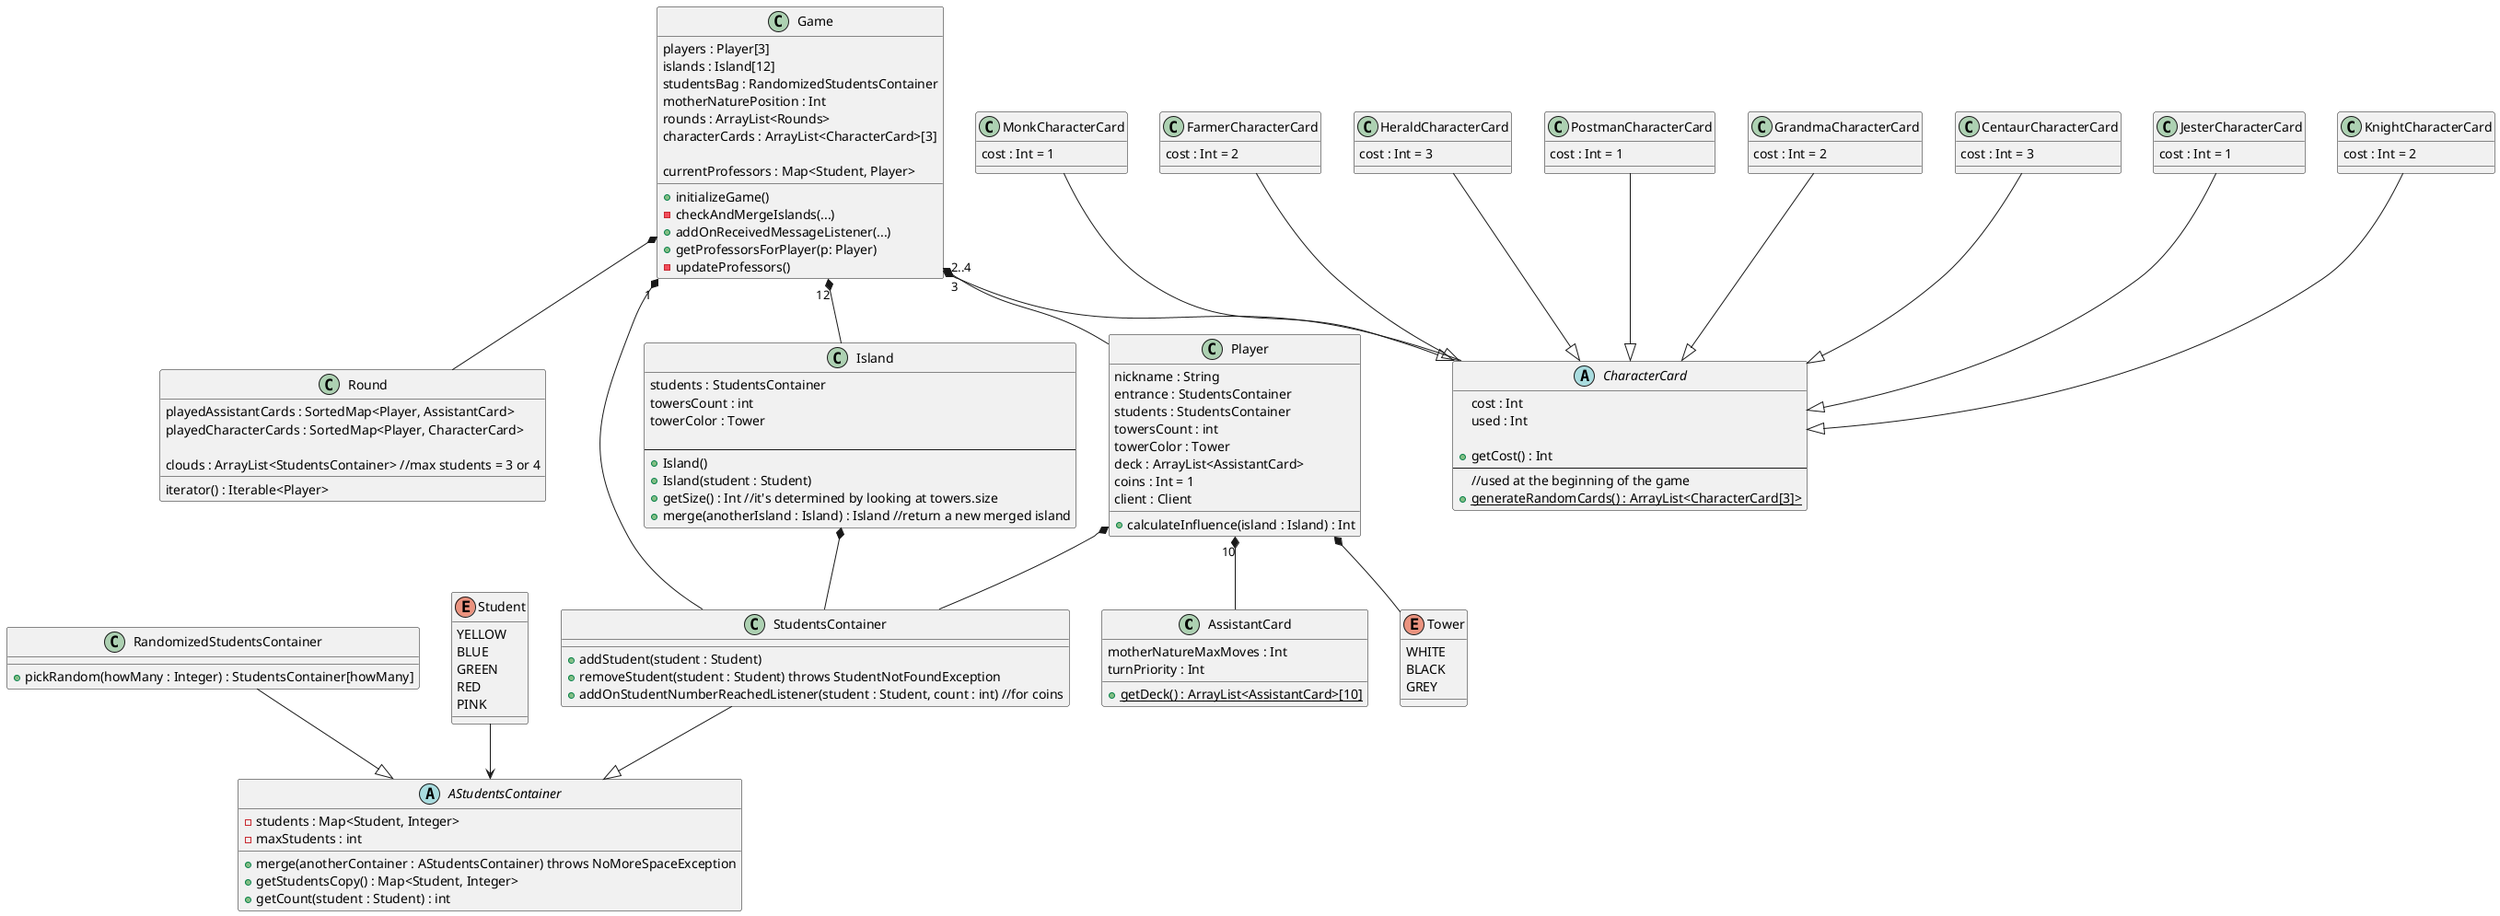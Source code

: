 @startuml Eriantys

class AssistantCard {
    motherNatureMaxMoves : Int
    turnPriority : Int

    {static}+getDeck() : ArrayList<AssistantCard>[10]
}

class Game {
    players : Player[3]
    islands : Island[12]
    studentsBag : RandomizedStudentsContainer
    'relative to islands index, or alternatively we can link directly the island'
    motherNaturePosition : Int
    rounds : ArrayList<Rounds>
    characterCards : ArrayList<CharacterCard>[3]

    currentProfessors : Map<Student, Player>

    +initializeGame()
    -checkAndMergeIslands(...)
    +addOnReceivedMessageListener(...)
    +getProfessorsForPlayer(p: Player)
    -updateProfessors()
}

class Round {
    playedAssistantCards : SortedMap<Player, AssistantCard>
    playedCharacterCards : SortedMap<Player, CharacterCard>

    clouds : ArrayList<StudentsContainer> //max students = 3 or 4
    iterator() : Iterable<Player>
}

abstract AStudentsContainer {
    -students : Map<Student, Integer>
    -maxStudents : int

    +merge(anotherContainer : AStudentsContainer) throws NoMoreSpaceException
    +getStudentsCopy() : Map<Student, Integer>
    +getCount(student : Student) : int
}

class RandomizedStudentsContainer {
    'shuffled once, only when created'

    +pickRandom(howMany : Integer) : StudentsContainer[howMany]
}

class StudentsContainer {
    +addStudent(student : Student)
    +removeStudent(student : Student) throws StudentNotFoundException
    +addOnStudentNumberReachedListener(student : Student, count : int) //for coins
}

class Player {
    nickname : String
    entrance : StudentsContainer
    students : StudentsContainer
    towersCount : int
    towerColor : Tower
    deck : ArrayList<AssistantCard>
    coins : Int = 1
    client : Client

    +calculateInfluence(island : Island) : Int
}

/'
useless and wrong

interface RandomPickable {
    +pickRandom(howMany : Int) : ArrayList<Student>
}
'/

/' removed for now
class GroupOfIsland {

}
'/

class Island {
    students : StudentsContainer
    towersCount : int
    towerColor : Tower

    --
    + Island()
    + Island(student : Student)
    +getSize() : Int //it's determined by looking at towers.size
    +merge(anotherIsland : Island) : Island //return a new merged island
}

'abstract Card {}'

abstract CharacterCard {
    cost : Int
    used : Int
    'same for everyone: cost + 1 * (used > 0)'

    +getCost() : Int
    --
    //used at the beginning of the game
    {static}+generateRandomCards() : ArrayList<CharacterCard[3]>
}

class MonkCharacterCard {
    'redefine cost'
    cost : Int = 1
}

class FarmerCharacterCard {
    'redefine cost'
    cost : Int = 2
}

class HeraldCharacterCard {
    'redefine cost'
    cost : Int = 3
}

class PostmanCharacterCard {
    'redefine cost'
    cost : Int = 1
}

class GrandmaCharacterCard {
    'redefine cost'
    cost : Int = 2
}

class CentaurCharacterCard {
    'redefine cost'
    cost : Int = 3
}

class JesterCharacterCard {
    'redefine cost'
    cost : Int = 1
}

class KnightCharacterCard {
    'redefine cost'
    cost : Int = 2
}

enum Tower {
    WHITE
    BLACK
    GREY
}

enum Student {
    YELLOW
    BLUE
    GREEN
    RED
    PINK
}

/'
class Client {
    clientSocket : Socket

    +sendMessage(message : Message)
    +addMessageReceivedObserver()
}

interface MessageReceivedObserver {
    onMessageReceived(message : Message)
}

class Server {
    serverSocket : Socket
    activeGames : ArrayList<Game>

    +getInstance() : Server
    +startServer()
}

class App {
    +{static} main
}

interface Serializable {
    ...
}

abstract Message {
    parse()
}

interface Exportable {
    exportToJson() : String
    importFromJson(json : String)
}
'/

Game "2..4" *-- Player
Game "1" *-- StudentsContainer
Game "12" *-- Island
Game *-- Round
Game "3" *-- CharacterCard

Player "10" *-- AssistantCard
Player *-- Tower
Player *-- StudentsContainer

StudentsContainer --|> AStudentsContainer
RandomizedStudentsContainer --|> AStudentsContainer

Student --> AStudentsContainer

/'Island *-- Student
Island *-- Tower'/
Island *-- StudentsContainer

/'StudentsBag *-- Student'/

'Round --> AssistantCard'

/'
StudentsBag ..|> RandomPickable
CharacterCardDeck ..|> RandomPickable
'/


/'
CharacterCard --|> Card
AssistantCard --|> Card
'/

MonkCharacterCard --|> CharacterCard
FarmerCharacterCard --|> CharacterCard
HeraldCharacterCard --|> CharacterCard
PostmanCharacterCard --|> CharacterCard
GrandmaCharacterCard --|> CharacterCard
CentaurCharacterCard --|> CharacterCard
JesterCharacterCard --|> CharacterCard
KnightCharacterCard --|> CharacterCard

/'
Client --> Message

Server --> Message

Message ..|> Serializable

Player --> Client

App --> Server
Server --> Client
'/
@enduml